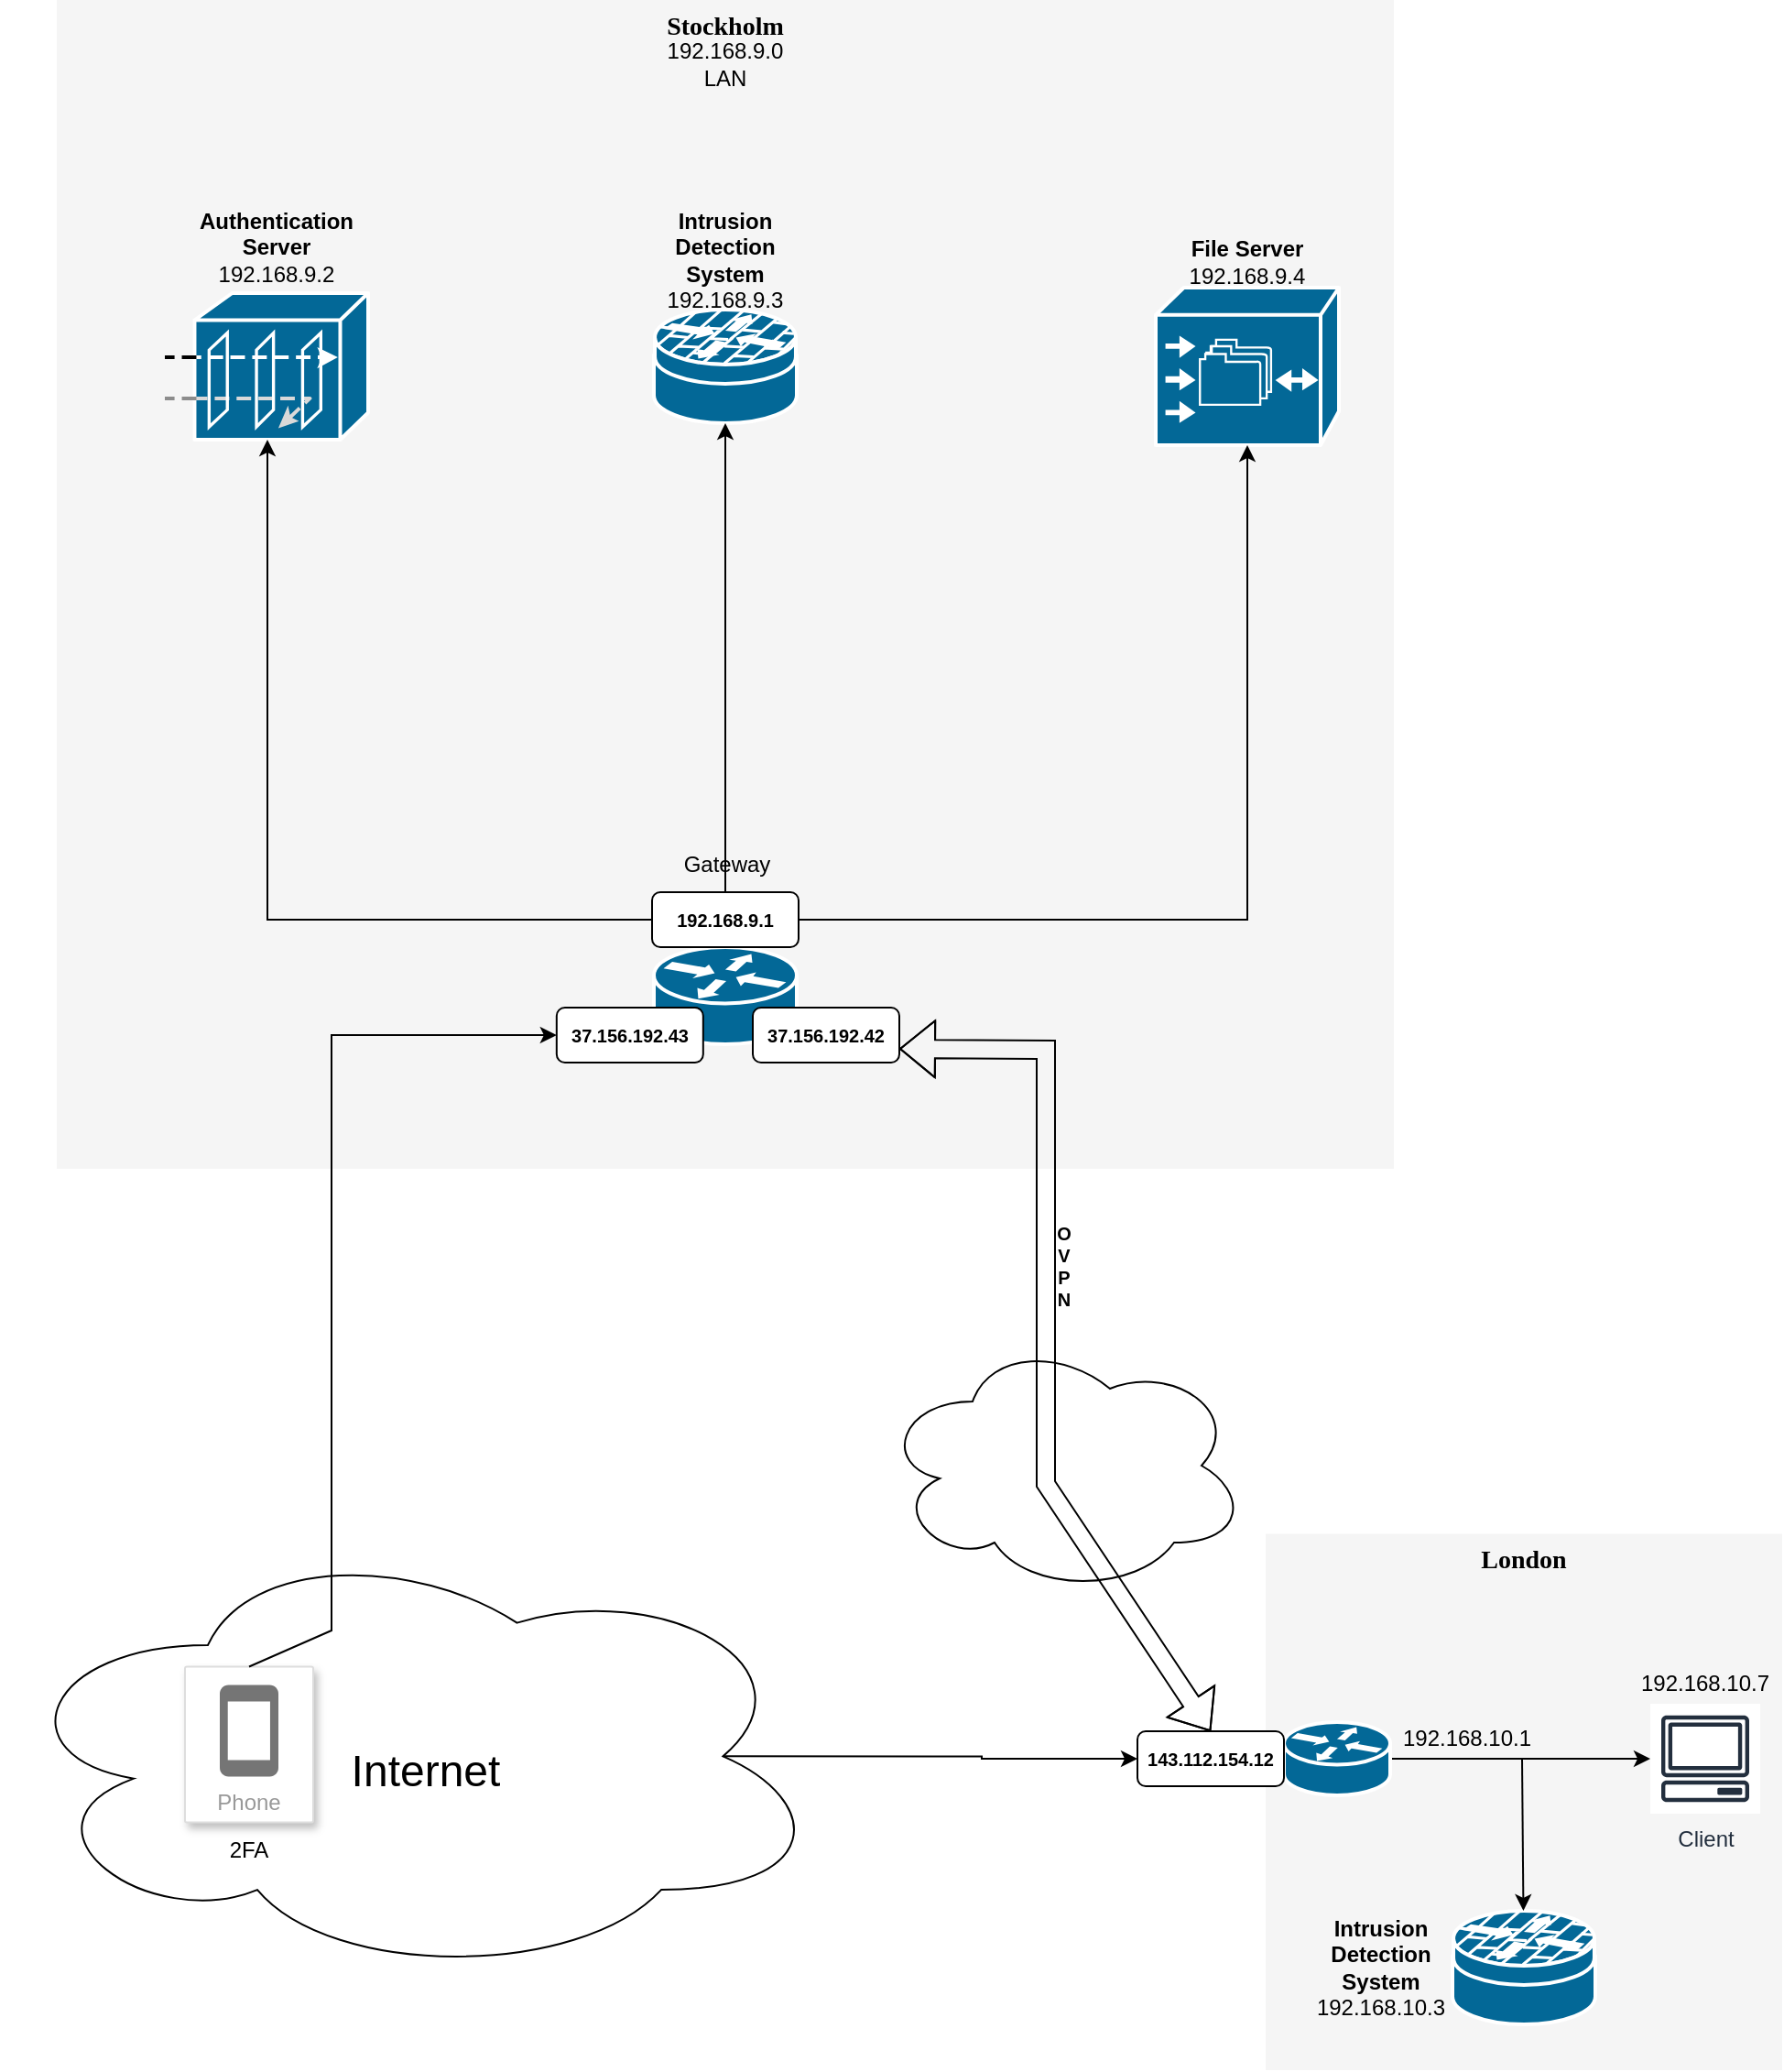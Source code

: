 <mxfile version="16.5.6" type="github">
  <diagram name="Page-1" id="c37626ed-c26b-45fb-9056-f9ebc6bb27b6">
    <mxGraphModel dx="1422" dy="747" grid="1" gridSize="10" guides="1" tooltips="1" connect="1" arrows="1" fold="1" page="1" pageScale="1" pageWidth="1100" pageHeight="850" background="none" math="0" shadow="0">
      <root>
        <mxCell id="0" />
        <mxCell id="1" parent="0" />
        <mxCell id="N28YlUNtLmQZ9LZBREEU-1" value="Stockholm" style="whiteSpace=wrap;html=1;rounded=0;shadow=0;comic=0;strokeWidth=1;fontFamily=Verdana;fontSize=14;fillColor=#f5f5f5;strokeColor=none;fontStyle=1;verticalAlign=top;" parent="1" vertex="1">
          <mxGeometry x="1100" y="120" width="730" height="638" as="geometry" />
        </mxCell>
        <mxCell id="N28YlUNtLmQZ9LZBREEU-43" value="192.168.9.0&lt;br&gt;LAN" style="text;html=1;strokeColor=none;fillColor=none;align=center;verticalAlign=middle;whiteSpace=wrap;rounded=0;" parent="1" vertex="1">
          <mxGeometry x="1435" y="140" width="60" height="30" as="geometry" />
        </mxCell>
        <mxCell id="N28YlUNtLmQZ9LZBREEU-37" value="Gateway" style="text;html=1;strokeColor=none;fillColor=none;align=center;verticalAlign=middle;whiteSpace=wrap;rounded=0;" parent="1" vertex="1">
          <mxGeometry x="1436" y="577" width="60" height="30" as="geometry" />
        </mxCell>
        <mxCell id="gRUcOE9CfGCtsJtimKDV-1" value="London" style="whiteSpace=wrap;html=1;rounded=0;shadow=0;comic=0;strokeWidth=1;fontFamily=Verdana;fontSize=14;fillColor=#f5f5f5;strokeColor=none;fontStyle=1;verticalAlign=top;" parent="1" vertex="1">
          <mxGeometry x="1760" y="957.25" width="282" height="292.75" as="geometry" />
        </mxCell>
        <mxCell id="hzm-aWV2wav2DxI-R75p-21" style="edgeStyle=orthogonalEdgeStyle;rounded=0;orthogonalLoop=1;jettySize=auto;html=1;exitX=1;exitY=0.5;exitDx=0;exitDy=0;exitPerimeter=0;fontSize=24;" parent="1" source="gRUcOE9CfGCtsJtimKDV-7" target="hzm-aWV2wav2DxI-R75p-19" edge="1">
          <mxGeometry relative="1" as="geometry" />
        </mxCell>
        <mxCell id="gRUcOE9CfGCtsJtimKDV-7" value="" style="shape=mxgraph.cisco.routers.router;sketch=0;html=1;pointerEvents=1;dashed=0;fillColor=#036897;strokeColor=#ffffff;strokeWidth=2;verticalLabelPosition=bottom;verticalAlign=top;align=center;outlineConnect=0;" parent="1" vertex="1">
          <mxGeometry x="1770" y="1060" width="58" height="40" as="geometry" />
        </mxCell>
        <mxCell id="VoIpoD_sD3zL7hZzoFKK-5" value="" style="shape=mxgraph.cisco.routers.router;sketch=0;html=1;pointerEvents=1;dashed=0;fillColor=#036897;strokeColor=#ffffff;strokeWidth=2;verticalLabelPosition=bottom;verticalAlign=top;align=center;outlineConnect=0;" parent="1" vertex="1">
          <mxGeometry x="1426" y="637" width="78" height="53" as="geometry" />
        </mxCell>
        <mxCell id="VoIpoD_sD3zL7hZzoFKK-9" value="" style="shape=mxgraph.cisco.security.guard;sketch=0;html=1;pointerEvents=1;dashed=0;fillColor=#036897;strokeColor=#ffffff;strokeWidth=2;verticalLabelPosition=bottom;verticalAlign=top;align=center;outlineConnect=0;" parent="1" vertex="1">
          <mxGeometry x="1160" y="280" width="110" height="80" as="geometry" />
        </mxCell>
        <mxCell id="VoIpoD_sD3zL7hZzoFKK-10" value="" style="shape=mxgraph.cisco.storage.cisco_file_engine;html=1;dashed=0;fillColor=#036897;strokeColor=#ffffff;strokeWidth=2;verticalLabelPosition=bottom;verticalAlign=top;rounded=0;shadow=0;comic=0;fontFamily=Verdana;fontSize=12;" parent="1" vertex="1">
          <mxGeometry x="1700" y="277" width="100" height="86" as="geometry" />
        </mxCell>
        <mxCell id="VoIpoD_sD3zL7hZzoFKK-12" value="" style="shape=mxgraph.cisco.security.router_firewall;sketch=0;html=1;pointerEvents=1;dashed=0;fillColor=#036897;strokeColor=#ffffff;strokeWidth=2;verticalLabelPosition=bottom;verticalAlign=top;align=center;outlineConnect=0;fontSize=24;" parent="1" vertex="1">
          <mxGeometry x="1426" y="289" width="78" height="62" as="geometry" />
        </mxCell>
        <mxCell id="VoIpoD_sD3zL7hZzoFKK-18" value="&lt;b&gt;File Server&lt;br&gt;&lt;/b&gt;192.168.9.4" style="text;html=1;strokeColor=none;fillColor=none;align=center;verticalAlign=middle;whiteSpace=wrap;rounded=0;" parent="1" vertex="1">
          <mxGeometry x="1710" y="247.5" width="80" height="30" as="geometry" />
        </mxCell>
        <mxCell id="hzm-aWV2wav2DxI-R75p-2" value="&lt;b&gt;Authentication Server&lt;/b&gt;&lt;br&gt;192.168.9.2" style="text;html=1;strokeColor=none;fillColor=none;align=center;verticalAlign=middle;whiteSpace=wrap;rounded=0;" parent="1" vertex="1">
          <mxGeometry x="1180" y="240" width="80" height="30" as="geometry" />
        </mxCell>
        <mxCell id="hzm-aWV2wav2DxI-R75p-3" value="&lt;b&gt;Intrusion Detection&lt;br&gt;System&lt;/b&gt;&lt;br&gt;192.168.9.3" style="text;html=1;strokeColor=none;fillColor=none;align=center;verticalAlign=middle;whiteSpace=wrap;rounded=0;" parent="1" vertex="1">
          <mxGeometry x="1422" y="246" width="86" height="31" as="geometry" />
        </mxCell>
        <mxCell id="hzm-aWV2wav2DxI-R75p-6" value="" style="ellipse;shape=cloud;whiteSpace=wrap;html=1;fontSize=24;" parent="1" vertex="1">
          <mxGeometry x="1550" y="850" width="200" height="140" as="geometry" />
        </mxCell>
        <mxCell id="hzm-aWV2wav2DxI-R75p-19" value="Client" style="sketch=0;outlineConnect=0;fontColor=#232F3E;gradientColor=none;strokeColor=#232F3E;fillColor=#ffffff;dashed=0;verticalLabelPosition=bottom;verticalAlign=top;align=center;html=1;fontSize=12;fontStyle=0;aspect=fixed;shape=mxgraph.aws4.resourceIcon;resIcon=mxgraph.aws4.client;" parent="1" vertex="1">
          <mxGeometry x="1970" y="1050" width="60" height="60" as="geometry" />
        </mxCell>
        <mxCell id="hzm-aWV2wav2DxI-R75p-22" value="&lt;font style=&quot;font-size: 12px&quot;&gt;192.168.10.1&lt;/font&gt;" style="text;html=1;strokeColor=none;fillColor=none;align=center;verticalAlign=middle;whiteSpace=wrap;rounded=0;fontSize=24;" parent="1" vertex="1">
          <mxGeometry x="1840" y="1050" width="60" height="30" as="geometry" />
        </mxCell>
        <mxCell id="hzm-aWV2wav2DxI-R75p-23" value="&lt;font style=&quot;font-size: 12px&quot;&gt;192.168.10.7&lt;/font&gt;" style="text;html=1;strokeColor=none;fillColor=none;align=center;verticalAlign=middle;whiteSpace=wrap;rounded=0;fontSize=24;" parent="1" vertex="1">
          <mxGeometry x="1970" y="1020" width="60" height="30" as="geometry" />
        </mxCell>
        <mxCell id="hzm-aWV2wav2DxI-R75p-35" value="" style="group" parent="1" vertex="1" connectable="0">
          <mxGeometry x="1372.91" y="670" width="80" height="30" as="geometry" />
        </mxCell>
        <mxCell id="hzm-aWV2wav2DxI-R75p-31" value="" style="rounded=1;whiteSpace=wrap;html=1;fontSize=10;" parent="hzm-aWV2wav2DxI-R75p-35" vertex="1">
          <mxGeometry width="80" height="30" as="geometry" />
        </mxCell>
        <mxCell id="hzm-aWV2wav2DxI-R75p-33" value="&lt;b&gt;37.156.192.43&lt;/b&gt;" style="text;html=1;strokeColor=none;fillColor=none;align=center;verticalAlign=middle;whiteSpace=wrap;rounded=0;fontSize=10;" parent="hzm-aWV2wav2DxI-R75p-35" vertex="1">
          <mxGeometry x="20" y="7.5" width="40" height="15" as="geometry" />
        </mxCell>
        <mxCell id="hzm-aWV2wav2DxI-R75p-36" value="&lt;b&gt;37.156.192.42&lt;/b&gt;" style="rounded=1;whiteSpace=wrap;html=1;fontSize=10;" parent="1" vertex="1">
          <mxGeometry x="1480" y="670" width="80" height="30" as="geometry" />
        </mxCell>
        <mxCell id="hzm-aWV2wav2DxI-R75p-38" value="&lt;b&gt;143.112.154.12&lt;/b&gt;" style="rounded=1;whiteSpace=wrap;html=1;fontSize=10;" parent="1" vertex="1">
          <mxGeometry x="1690" y="1065" width="80" height="30" as="geometry" />
        </mxCell>
        <mxCell id="hzm-aWV2wav2DxI-R75p-40" value="" style="group" parent="1" vertex="1" connectable="0">
          <mxGeometry x="1070" y="957.25" width="450" height="242.87" as="geometry" />
        </mxCell>
        <mxCell id="VoIpoD_sD3zL7hZzoFKK-11" value="" style="ellipse;shape=cloud;whiteSpace=wrap;html=1;fontSize=24;" parent="hzm-aWV2wav2DxI-R75p-40" vertex="1">
          <mxGeometry width="450" height="242.87" as="geometry" />
        </mxCell>
        <mxCell id="VoIpoD_sD3zL7hZzoFKK-2" value="&lt;font style=&quot;font-size: 24px&quot;&gt;Internet&lt;/font&gt;" style="text;html=1;strokeColor=none;fillColor=none;align=center;verticalAlign=middle;whiteSpace=wrap;rounded=0;" parent="hzm-aWV2wav2DxI-R75p-40" vertex="1">
          <mxGeometry x="169.72" y="60" width="123.19" height="140" as="geometry" />
        </mxCell>
        <mxCell id="hzm-aWV2wav2DxI-R75p-81" value="" style="group" parent="hzm-aWV2wav2DxI-R75p-40" vertex="1" connectable="0">
          <mxGeometry x="100" y="72.5" width="70" height="115" as="geometry" />
        </mxCell>
        <mxCell id="hzm-aWV2wav2DxI-R75p-82" value="Phone" style="strokeColor=#dddddd;shadow=1;strokeWidth=1;rounded=1;absoluteArcSize=1;arcSize=2;labelPosition=center;verticalLabelPosition=middle;align=center;verticalAlign=bottom;spacingLeft=0;fontColor=#999999;fontSize=12;whiteSpace=wrap;spacingBottom=2;" parent="hzm-aWV2wav2DxI-R75p-81" vertex="1">
          <mxGeometry width="70" height="85" as="geometry" />
        </mxCell>
        <mxCell id="hzm-aWV2wav2DxI-R75p-83" value="" style="sketch=0;dashed=0;connectable=0;html=1;fillColor=#757575;strokeColor=none;shape=mxgraph.gcp2.phone;part=1;" parent="hzm-aWV2wav2DxI-R75p-82" vertex="1">
          <mxGeometry x="0.5" width="32" height="50" relative="1" as="geometry">
            <mxPoint x="-16" y="10" as="offset" />
          </mxGeometry>
        </mxCell>
        <mxCell id="hzm-aWV2wav2DxI-R75p-84" value="2FA" style="text;html=1;strokeColor=none;fillColor=none;align=center;verticalAlign=middle;whiteSpace=wrap;rounded=0;" parent="hzm-aWV2wav2DxI-R75p-81" vertex="1">
          <mxGeometry x="5" y="85" width="60" height="30" as="geometry" />
        </mxCell>
        <mxCell id="hzm-aWV2wav2DxI-R75p-85" value="" style="endArrow=none;html=1;rounded=0;fontSize=12;exitX=0.5;exitY=0;exitDx=0;exitDy=0;entryX=0.4;entryY=0.1;entryDx=0;entryDy=0;entryPerimeter=0;" parent="hzm-aWV2wav2DxI-R75p-40" source="hzm-aWV2wav2DxI-R75p-82" target="VoIpoD_sD3zL7hZzoFKK-11" edge="1">
          <mxGeometry width="50" height="50" relative="1" as="geometry">
            <mxPoint x="180" y="82.75" as="sourcePoint" />
            <mxPoint x="230" y="32.75" as="targetPoint" />
            <Array as="points">
              <mxPoint x="180" y="52.75" />
            </Array>
          </mxGeometry>
        </mxCell>
        <mxCell id="hzm-aWV2wav2DxI-R75p-41" style="edgeStyle=orthogonalEdgeStyle;rounded=0;orthogonalLoop=1;jettySize=auto;html=1;exitX=0.875;exitY=0.5;exitDx=0;exitDy=0;exitPerimeter=0;entryX=0;entryY=0.5;entryDx=0;entryDy=0;fontSize=10;" parent="1" source="VoIpoD_sD3zL7hZzoFKK-11" target="hzm-aWV2wav2DxI-R75p-38" edge="1">
          <mxGeometry relative="1" as="geometry" />
        </mxCell>
        <mxCell id="hzm-aWV2wav2DxI-R75p-44" style="edgeStyle=orthogonalEdgeStyle;rounded=0;orthogonalLoop=1;jettySize=auto;html=1;exitX=0.4;exitY=0.1;exitDx=0;exitDy=0;exitPerimeter=0;entryX=0;entryY=0.5;entryDx=0;entryDy=0;fontSize=10;" parent="1" source="VoIpoD_sD3zL7hZzoFKK-11" target="hzm-aWV2wav2DxI-R75p-31" edge="1">
          <mxGeometry relative="1" as="geometry" />
        </mxCell>
        <mxCell id="hzm-aWV2wav2DxI-R75p-47" value="" style="shape=flexArrow;endArrow=classic;startArrow=classic;html=1;rounded=0;fontSize=10;entryX=0.5;entryY=0;entryDx=0;entryDy=0;exitX=1;exitY=0.75;exitDx=0;exitDy=0;" parent="1" source="hzm-aWV2wav2DxI-R75p-36" target="hzm-aWV2wav2DxI-R75p-38" edge="1">
          <mxGeometry width="100" height="100" relative="1" as="geometry">
            <mxPoint x="1650" y="770" as="sourcePoint" />
            <mxPoint x="1730" y="970" as="targetPoint" />
            <Array as="points">
              <mxPoint x="1640" y="693" />
              <mxPoint x="1640" y="930" />
            </Array>
          </mxGeometry>
        </mxCell>
        <mxCell id="hzm-aWV2wav2DxI-R75p-50" value="&lt;b&gt;&lt;br&gt;O&lt;br&gt;V&lt;br&gt;P&lt;br&gt;N&lt;/b&gt;" style="text;html=1;strokeColor=none;fillColor=none;align=center;verticalAlign=middle;whiteSpace=wrap;rounded=0;fontSize=10;" parent="1" vertex="1">
          <mxGeometry x="1620" y="790" width="60" height="30" as="geometry" />
        </mxCell>
        <mxCell id="hzm-aWV2wav2DxI-R75p-54" value="" style="group" parent="1" vertex="1" connectable="0">
          <mxGeometry x="1425" y="607" width="80" height="30" as="geometry" />
        </mxCell>
        <mxCell id="hzm-aWV2wav2DxI-R75p-55" value="" style="rounded=1;whiteSpace=wrap;html=1;fontSize=10;" parent="hzm-aWV2wav2DxI-R75p-54" vertex="1">
          <mxGeometry width="80" height="30" as="geometry" />
        </mxCell>
        <mxCell id="hzm-aWV2wav2DxI-R75p-56" value="&lt;b&gt;192.168.9.1&lt;/b&gt;" style="text;html=1;strokeColor=none;fillColor=none;align=center;verticalAlign=middle;whiteSpace=wrap;rounded=0;fontSize=10;" parent="hzm-aWV2wav2DxI-R75p-54" vertex="1">
          <mxGeometry x="20" y="7.5" width="40" height="15" as="geometry" />
        </mxCell>
        <mxCell id="hzm-aWV2wav2DxI-R75p-59" style="edgeStyle=orthogonalEdgeStyle;rounded=0;orthogonalLoop=1;jettySize=auto;html=1;exitX=0.5;exitY=0;exitDx=0;exitDy=0;entryX=0.5;entryY=1;entryDx=0;entryDy=0;entryPerimeter=0;fontSize=10;" parent="1" source="hzm-aWV2wav2DxI-R75p-55" target="VoIpoD_sD3zL7hZzoFKK-12" edge="1">
          <mxGeometry relative="1" as="geometry" />
        </mxCell>
        <mxCell id="hzm-aWV2wav2DxI-R75p-61" style="edgeStyle=orthogonalEdgeStyle;rounded=0;orthogonalLoop=1;jettySize=auto;html=1;exitX=0;exitY=0.5;exitDx=0;exitDy=0;fontSize=10;entryX=0.5;entryY=1;entryDx=0;entryDy=0;entryPerimeter=0;" parent="1" source="hzm-aWV2wav2DxI-R75p-55" target="VoIpoD_sD3zL7hZzoFKK-9" edge="1">
          <mxGeometry relative="1" as="geometry">
            <mxPoint x="1215" y="420" as="targetPoint" />
          </mxGeometry>
        </mxCell>
        <mxCell id="hzm-aWV2wav2DxI-R75p-62" style="edgeStyle=orthogonalEdgeStyle;rounded=0;orthogonalLoop=1;jettySize=auto;html=1;exitX=1;exitY=0.5;exitDx=0;exitDy=0;entryX=0.5;entryY=1;entryDx=0;entryDy=0;entryPerimeter=0;fontSize=10;" parent="1" source="hzm-aWV2wav2DxI-R75p-55" target="VoIpoD_sD3zL7hZzoFKK-10" edge="1">
          <mxGeometry relative="1" as="geometry" />
        </mxCell>
        <mxCell id="f5ZFzQ0wBxktjE4QY5tu-1" value="" style="shape=mxgraph.cisco.security.router_firewall;sketch=0;html=1;pointerEvents=1;dashed=0;fillColor=#036897;strokeColor=#ffffff;strokeWidth=2;verticalLabelPosition=bottom;verticalAlign=top;align=center;outlineConnect=0;fontSize=24;" vertex="1" parent="1">
          <mxGeometry x="1862" y="1163" width="78" height="62" as="geometry" />
        </mxCell>
        <mxCell id="f5ZFzQ0wBxktjE4QY5tu-2" value="&lt;b&gt;Intrusion Detection&lt;br&gt;System&lt;/b&gt;&lt;br&gt;&lt;div&gt;192.168.10.3&lt;/div&gt;" style="text;html=1;strokeColor=none;fillColor=none;align=center;verticalAlign=middle;whiteSpace=wrap;rounded=0;" vertex="1" parent="1">
          <mxGeometry x="1780" y="1178.5" width="86" height="31" as="geometry" />
        </mxCell>
        <mxCell id="f5ZFzQ0wBxktjE4QY5tu-3" value="" style="endArrow=classic;html=1;rounded=0;" edge="1" parent="1" target="f5ZFzQ0wBxktjE4QY5tu-1">
          <mxGeometry width="50" height="50" relative="1" as="geometry">
            <mxPoint x="1900" y="1080" as="sourcePoint" />
            <mxPoint x="1670" y="1090" as="targetPoint" />
            <Array as="points">
              <mxPoint x="1900" y="1080" />
            </Array>
          </mxGeometry>
        </mxCell>
      </root>
    </mxGraphModel>
  </diagram>
</mxfile>
